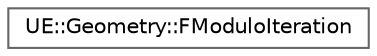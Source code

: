 digraph "Graphical Class Hierarchy"
{
 // INTERACTIVE_SVG=YES
 // LATEX_PDF_SIZE
  bgcolor="transparent";
  edge [fontname=Helvetica,fontsize=10,labelfontname=Helvetica,labelfontsize=10];
  node [fontname=Helvetica,fontsize=10,shape=box,height=0.2,width=0.4];
  rankdir="LR";
  Node0 [id="Node000000",label="UE::Geometry::FModuloIteration",height=0.2,width=0.4,color="grey40", fillcolor="white", style="filled",URL="$d5/d37/structUE_1_1Geometry_1_1FModuloIteration.html",tooltip="FModuloIteration is used to iterate over a range of indices [0,N) using modulo-arithmetic."];
}
